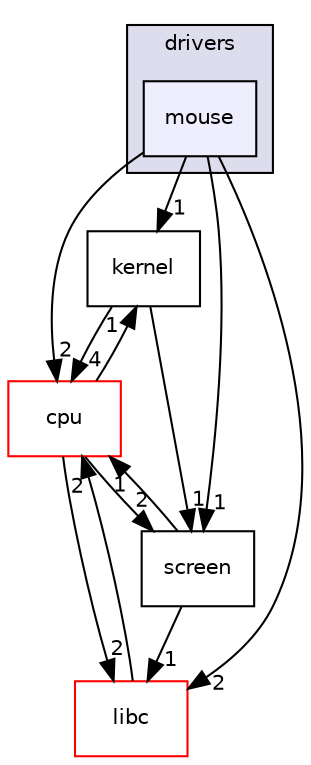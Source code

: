 digraph "mouse" {
  compound=true
  node [ fontsize="10", fontname="Helvetica"];
  edge [ labelfontsize="10", labelfontname="Helvetica"];
  subgraph clusterdir_c718a368270b13c54d94892d20736f45 {
    graph [ bgcolor="#ddddee", pencolor="black", label="drivers" fontname="Helvetica", fontsize="10", URL="dir_c718a368270b13c54d94892d20736f45.html"]
  dir_98e69c8d9e619418a634c70e4ba58943 [shape=box, label="mouse", style="filled", fillcolor="#eeeeff", pencolor="black", URL="dir_98e69c8d9e619418a634c70e4ba58943.html"];
  }
  dir_cbd7f246bdf7dc0a50281a272327e6ed [shape=box label="kernel" URL="dir_cbd7f246bdf7dc0a50281a272327e6ed.html"];
  dir_2c61f424fd391396db977702a2beee9a [shape=box label="cpu" fillcolor="white" style="filled" color="red" URL="dir_2c61f424fd391396db977702a2beee9a.html"];
  dir_90abba871dc5d090c5f9cc1cda47fb8a [shape=box label="screen" URL="dir_90abba871dc5d090c5f9cc1cda47fb8a.html"];
  dir_ee3448fa1dc3d93b4fb7d6fba5be0d5c [shape=box label="libc" fillcolor="white" style="filled" color="red" URL="dir_ee3448fa1dc3d93b4fb7d6fba5be0d5c.html"];
  dir_cbd7f246bdf7dc0a50281a272327e6ed->dir_2c61f424fd391396db977702a2beee9a [headlabel="4", labeldistance=1.5 headhref="dir_000010_000007.html"];
  dir_cbd7f246bdf7dc0a50281a272327e6ed->dir_90abba871dc5d090c5f9cc1cda47fb8a [headlabel="1", labeldistance=1.5 headhref="dir_000010_000004.html"];
  dir_98e69c8d9e619418a634c70e4ba58943->dir_cbd7f246bdf7dc0a50281a272327e6ed [headlabel="1", labeldistance=1.5 headhref="dir_000013_000010.html"];
  dir_98e69c8d9e619418a634c70e4ba58943->dir_2c61f424fd391396db977702a2beee9a [headlabel="2", labeldistance=1.5 headhref="dir_000013_000007.html"];
  dir_98e69c8d9e619418a634c70e4ba58943->dir_90abba871dc5d090c5f9cc1cda47fb8a [headlabel="1", labeldistance=1.5 headhref="dir_000013_000004.html"];
  dir_98e69c8d9e619418a634c70e4ba58943->dir_ee3448fa1dc3d93b4fb7d6fba5be0d5c [headlabel="2", labeldistance=1.5 headhref="dir_000013_000005.html"];
  dir_2c61f424fd391396db977702a2beee9a->dir_cbd7f246bdf7dc0a50281a272327e6ed [headlabel="1", labeldistance=1.5 headhref="dir_000007_000010.html"];
  dir_2c61f424fd391396db977702a2beee9a->dir_90abba871dc5d090c5f9cc1cda47fb8a [headlabel="2", labeldistance=1.5 headhref="dir_000007_000004.html"];
  dir_2c61f424fd391396db977702a2beee9a->dir_ee3448fa1dc3d93b4fb7d6fba5be0d5c [headlabel="2", labeldistance=1.5 headhref="dir_000007_000005.html"];
  dir_90abba871dc5d090c5f9cc1cda47fb8a->dir_2c61f424fd391396db977702a2beee9a [headlabel="1", labeldistance=1.5 headhref="dir_000004_000007.html"];
  dir_90abba871dc5d090c5f9cc1cda47fb8a->dir_ee3448fa1dc3d93b4fb7d6fba5be0d5c [headlabel="1", labeldistance=1.5 headhref="dir_000004_000005.html"];
  dir_ee3448fa1dc3d93b4fb7d6fba5be0d5c->dir_2c61f424fd391396db977702a2beee9a [headlabel="2", labeldistance=1.5 headhref="dir_000005_000007.html"];
}
